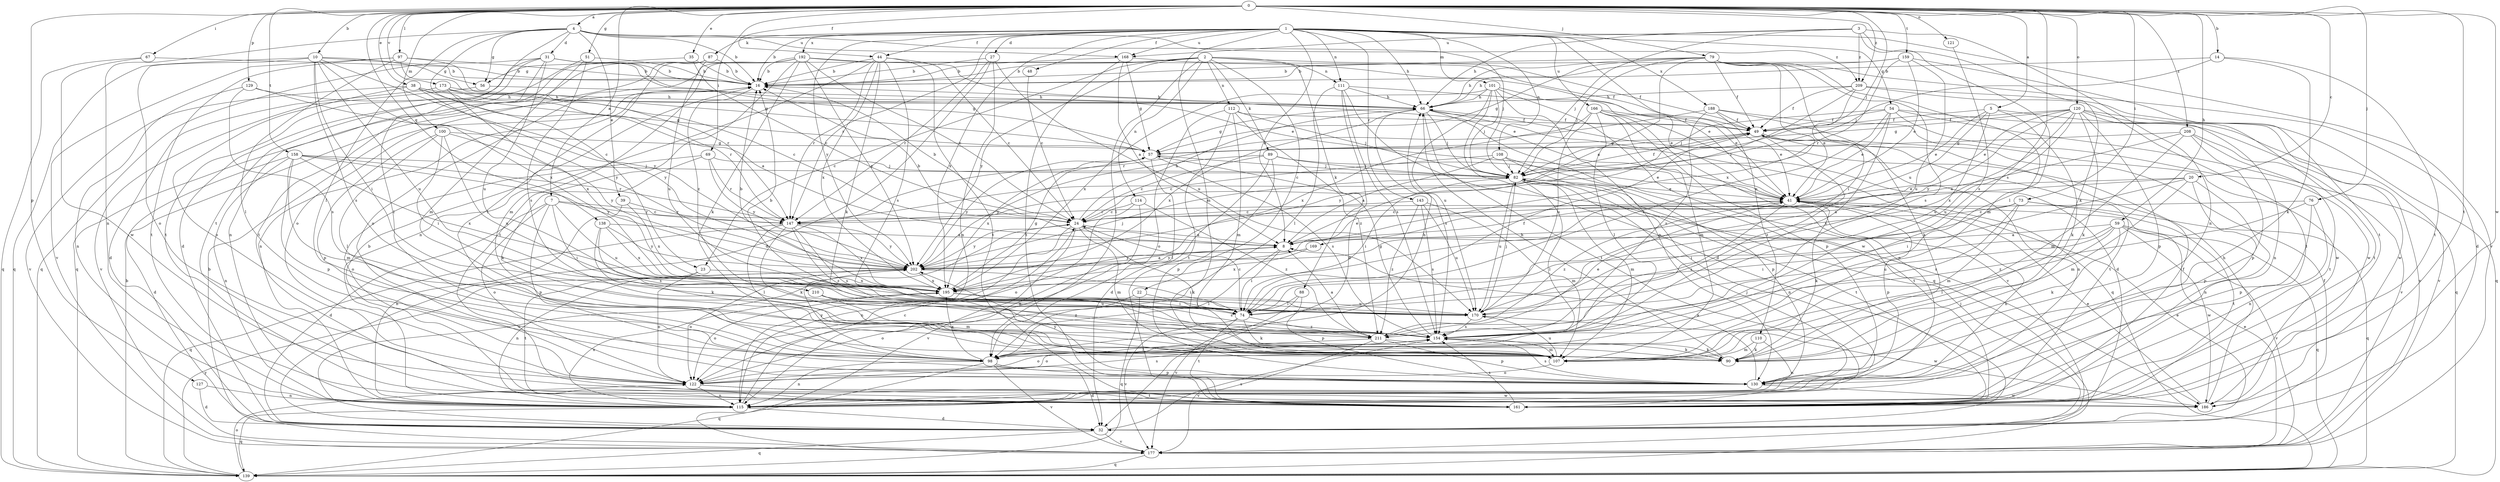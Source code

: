 strict digraph  {
0;
1;
2;
3;
4;
5;
7;
8;
10;
14;
16;
20;
22;
23;
24;
27;
31;
32;
35;
38;
39;
41;
44;
48;
49;
51;
54;
56;
57;
59;
66;
67;
69;
73;
74;
76;
79;
82;
87;
88;
89;
90;
97;
98;
100;
101;
107;
108;
110;
111;
112;
114;
115;
120;
121;
122;
127;
129;
130;
138;
139;
143;
147;
154;
158;
159;
161;
166;
168;
169;
170;
173;
177;
186;
188;
192;
195;
202;
208;
209;
210;
211;
0 -> 4  [label=a];
0 -> 5  [label=a];
0 -> 7  [label=a];
0 -> 10  [label=b];
0 -> 14  [label=b];
0 -> 20  [label=c];
0 -> 35  [label=e];
0 -> 38  [label=e];
0 -> 44  [label=f];
0 -> 51  [label=g];
0 -> 59  [label=h];
0 -> 67  [label=i];
0 -> 69  [label=i];
0 -> 73  [label=i];
0 -> 76  [label=j];
0 -> 79  [label=j];
0 -> 82  [label=j];
0 -> 97  [label=l];
0 -> 100  [label=m];
0 -> 120  [label=o];
0 -> 121  [label=o];
0 -> 127  [label=p];
0 -> 129  [label=p];
0 -> 138  [label=q];
0 -> 154  [label=s];
0 -> 158  [label=t];
0 -> 159  [label=t];
0 -> 161  [label=t];
0 -> 173  [label=v];
0 -> 186  [label=w];
0 -> 208  [label=z];
0 -> 209  [label=z];
1 -> 8  [label=a];
1 -> 16  [label=b];
1 -> 27  [label=d];
1 -> 44  [label=f];
1 -> 48  [label=f];
1 -> 54  [label=g];
1 -> 66  [label=h];
1 -> 87  [label=k];
1 -> 101  [label=m];
1 -> 107  [label=m];
1 -> 108  [label=n];
1 -> 110  [label=n];
1 -> 111  [label=n];
1 -> 143  [label=r];
1 -> 147  [label=r];
1 -> 166  [label=u];
1 -> 168  [label=u];
1 -> 177  [label=v];
1 -> 188  [label=x];
1 -> 192  [label=x];
1 -> 195  [label=x];
1 -> 202  [label=y];
2 -> 16  [label=b];
2 -> 22  [label=c];
2 -> 23  [label=c];
2 -> 49  [label=f];
2 -> 56  [label=g];
2 -> 88  [label=k];
2 -> 89  [label=k];
2 -> 98  [label=l];
2 -> 111  [label=n];
2 -> 112  [label=n];
2 -> 114  [label=n];
2 -> 202  [label=y];
3 -> 66  [label=h];
3 -> 82  [label=j];
3 -> 90  [label=k];
3 -> 98  [label=l];
3 -> 115  [label=n];
3 -> 168  [label=u];
3 -> 209  [label=z];
4 -> 16  [label=b];
4 -> 23  [label=c];
4 -> 31  [label=d];
4 -> 39  [label=e];
4 -> 56  [label=g];
4 -> 82  [label=j];
4 -> 98  [label=l];
4 -> 115  [label=n];
4 -> 161  [label=t];
4 -> 168  [label=u];
4 -> 209  [label=z];
5 -> 41  [label=e];
5 -> 49  [label=f];
5 -> 90  [label=k];
5 -> 169  [label=u];
5 -> 170  [label=u];
5 -> 177  [label=v];
7 -> 24  [label=c];
7 -> 32  [label=d];
7 -> 74  [label=i];
7 -> 122  [label=o];
7 -> 130  [label=p];
7 -> 147  [label=r];
7 -> 170  [label=u];
8 -> 16  [label=b];
8 -> 41  [label=e];
8 -> 74  [label=i];
8 -> 98  [label=l];
8 -> 202  [label=y];
10 -> 16  [label=b];
10 -> 56  [label=g];
10 -> 74  [label=i];
10 -> 122  [label=o];
10 -> 139  [label=q];
10 -> 154  [label=s];
10 -> 170  [label=u];
10 -> 195  [label=x];
10 -> 202  [label=y];
14 -> 16  [label=b];
14 -> 82  [label=j];
14 -> 90  [label=k];
14 -> 161  [label=t];
16 -> 66  [label=h];
16 -> 115  [label=n];
16 -> 210  [label=z];
20 -> 8  [label=a];
20 -> 41  [label=e];
20 -> 74  [label=i];
20 -> 107  [label=m];
20 -> 115  [label=n];
20 -> 130  [label=p];
22 -> 74  [label=i];
22 -> 122  [label=o];
22 -> 139  [label=q];
23 -> 122  [label=o];
23 -> 161  [label=t];
23 -> 195  [label=x];
24 -> 8  [label=a];
24 -> 16  [label=b];
24 -> 66  [label=h];
24 -> 90  [label=k];
24 -> 107  [label=m];
24 -> 115  [label=n];
24 -> 177  [label=v];
24 -> 202  [label=y];
27 -> 16  [label=b];
27 -> 32  [label=d];
27 -> 115  [label=n];
27 -> 147  [label=r];
27 -> 170  [label=u];
31 -> 16  [label=b];
31 -> 32  [label=d];
31 -> 41  [label=e];
31 -> 57  [label=g];
31 -> 98  [label=l];
31 -> 139  [label=q];
31 -> 161  [label=t];
31 -> 170  [label=u];
32 -> 24  [label=c];
32 -> 41  [label=e];
32 -> 49  [label=f];
32 -> 82  [label=j];
32 -> 139  [label=q];
32 -> 154  [label=s];
32 -> 177  [label=v];
35 -> 16  [label=b];
35 -> 24  [label=c];
35 -> 161  [label=t];
38 -> 57  [label=g];
38 -> 66  [label=h];
38 -> 122  [label=o];
38 -> 147  [label=r];
38 -> 177  [label=v];
38 -> 202  [label=y];
39 -> 115  [label=n];
39 -> 147  [label=r];
39 -> 195  [label=x];
41 -> 24  [label=c];
41 -> 90  [label=k];
41 -> 115  [label=n];
41 -> 130  [label=p];
41 -> 154  [label=s];
41 -> 211  [label=z];
44 -> 16  [label=b];
44 -> 24  [label=c];
44 -> 90  [label=k];
44 -> 115  [label=n];
44 -> 147  [label=r];
44 -> 154  [label=s];
44 -> 161  [label=t];
44 -> 195  [label=x];
48 -> 24  [label=c];
49 -> 57  [label=g];
49 -> 115  [label=n];
49 -> 161  [label=t];
49 -> 202  [label=y];
49 -> 211  [label=z];
51 -> 16  [label=b];
51 -> 107  [label=m];
51 -> 115  [label=n];
51 -> 154  [label=s];
54 -> 41  [label=e];
54 -> 49  [label=f];
54 -> 74  [label=i];
54 -> 82  [label=j];
54 -> 139  [label=q];
54 -> 154  [label=s];
54 -> 177  [label=v];
54 -> 186  [label=w];
56 -> 66  [label=h];
56 -> 177  [label=v];
57 -> 82  [label=j];
57 -> 98  [label=l];
57 -> 154  [label=s];
57 -> 195  [label=x];
57 -> 202  [label=y];
59 -> 8  [label=a];
59 -> 74  [label=i];
59 -> 90  [label=k];
59 -> 98  [label=l];
59 -> 139  [label=q];
59 -> 170  [label=u];
59 -> 177  [label=v];
59 -> 186  [label=w];
66 -> 49  [label=f];
66 -> 57  [label=g];
66 -> 82  [label=j];
66 -> 139  [label=q];
66 -> 154  [label=s];
66 -> 161  [label=t];
66 -> 177  [label=v];
66 -> 195  [label=x];
67 -> 16  [label=b];
67 -> 139  [label=q];
67 -> 186  [label=w];
69 -> 82  [label=j];
69 -> 90  [label=k];
69 -> 122  [label=o];
69 -> 147  [label=r];
69 -> 202  [label=y];
73 -> 24  [label=c];
73 -> 74  [label=i];
73 -> 107  [label=m];
73 -> 139  [label=q];
73 -> 154  [label=s];
73 -> 161  [label=t];
74 -> 16  [label=b];
74 -> 24  [label=c];
74 -> 49  [label=f];
74 -> 90  [label=k];
74 -> 161  [label=t];
74 -> 177  [label=v];
74 -> 211  [label=z];
76 -> 115  [label=n];
76 -> 130  [label=p];
76 -> 147  [label=r];
76 -> 211  [label=z];
79 -> 8  [label=a];
79 -> 16  [label=b];
79 -> 32  [label=d];
79 -> 49  [label=f];
79 -> 57  [label=g];
79 -> 66  [label=h];
79 -> 74  [label=i];
79 -> 82  [label=j];
79 -> 107  [label=m];
79 -> 154  [label=s];
79 -> 195  [label=x];
82 -> 41  [label=e];
82 -> 49  [label=f];
82 -> 74  [label=i];
82 -> 98  [label=l];
82 -> 107  [label=m];
82 -> 115  [label=n];
82 -> 161  [label=t];
82 -> 170  [label=u];
87 -> 16  [label=b];
87 -> 98  [label=l];
87 -> 122  [label=o];
87 -> 170  [label=u];
88 -> 74  [label=i];
88 -> 130  [label=p];
88 -> 177  [label=v];
89 -> 24  [label=c];
89 -> 32  [label=d];
89 -> 41  [label=e];
89 -> 82  [label=j];
89 -> 130  [label=p];
89 -> 202  [label=y];
90 -> 66  [label=h];
97 -> 16  [label=b];
97 -> 57  [label=g];
97 -> 98  [label=l];
97 -> 147  [label=r];
97 -> 161  [label=t];
97 -> 177  [label=v];
98 -> 32  [label=d];
98 -> 66  [label=h];
98 -> 115  [label=n];
98 -> 130  [label=p];
98 -> 139  [label=q];
98 -> 177  [label=v];
98 -> 195  [label=x];
98 -> 202  [label=y];
100 -> 57  [label=g];
100 -> 74  [label=i];
100 -> 98  [label=l];
100 -> 130  [label=p];
100 -> 170  [label=u];
100 -> 202  [label=y];
101 -> 32  [label=d];
101 -> 41  [label=e];
101 -> 66  [label=h];
101 -> 82  [label=j];
101 -> 130  [label=p];
101 -> 139  [label=q];
101 -> 170  [label=u];
101 -> 195  [label=x];
107 -> 122  [label=o];
107 -> 170  [label=u];
108 -> 8  [label=a];
108 -> 24  [label=c];
108 -> 82  [label=j];
108 -> 130  [label=p];
108 -> 161  [label=t];
110 -> 90  [label=k];
110 -> 107  [label=m];
110 -> 115  [label=n];
111 -> 32  [label=d];
111 -> 41  [label=e];
111 -> 66  [label=h];
111 -> 98  [label=l];
111 -> 154  [label=s];
111 -> 186  [label=w];
112 -> 49  [label=f];
112 -> 82  [label=j];
112 -> 107  [label=m];
112 -> 122  [label=o];
112 -> 161  [label=t];
112 -> 211  [label=z];
114 -> 24  [label=c];
114 -> 115  [label=n];
114 -> 122  [label=o];
114 -> 211  [label=z];
115 -> 24  [label=c];
115 -> 32  [label=d];
115 -> 82  [label=j];
115 -> 139  [label=q];
115 -> 195  [label=x];
120 -> 41  [label=e];
120 -> 49  [label=f];
120 -> 57  [label=g];
120 -> 90  [label=k];
120 -> 115  [label=n];
120 -> 130  [label=p];
120 -> 161  [label=t];
120 -> 170  [label=u];
120 -> 186  [label=w];
120 -> 195  [label=x];
120 -> 202  [label=y];
121 -> 154  [label=s];
122 -> 115  [label=n];
122 -> 154  [label=s];
122 -> 161  [label=t];
122 -> 186  [label=w];
127 -> 32  [label=d];
127 -> 115  [label=n];
129 -> 66  [label=h];
129 -> 115  [label=n];
129 -> 154  [label=s];
129 -> 202  [label=y];
130 -> 8  [label=a];
130 -> 154  [label=s];
130 -> 186  [label=w];
130 -> 202  [label=y];
138 -> 8  [label=a];
138 -> 90  [label=k];
138 -> 154  [label=s];
138 -> 195  [label=x];
138 -> 202  [label=y];
139 -> 16  [label=b];
139 -> 122  [label=o];
139 -> 202  [label=y];
143 -> 24  [label=c];
143 -> 107  [label=m];
143 -> 154  [label=s];
143 -> 170  [label=u];
143 -> 211  [label=z];
147 -> 90  [label=k];
147 -> 98  [label=l];
147 -> 139  [label=q];
147 -> 154  [label=s];
147 -> 195  [label=x];
147 -> 202  [label=y];
147 -> 211  [label=z];
154 -> 57  [label=g];
154 -> 90  [label=k];
154 -> 98  [label=l];
154 -> 107  [label=m];
154 -> 122  [label=o];
158 -> 32  [label=d];
158 -> 82  [label=j];
158 -> 107  [label=m];
158 -> 115  [label=n];
158 -> 130  [label=p];
158 -> 147  [label=r];
158 -> 195  [label=x];
158 -> 202  [label=y];
159 -> 16  [label=b];
159 -> 41  [label=e];
159 -> 66  [label=h];
159 -> 147  [label=r];
159 -> 161  [label=t];
159 -> 170  [label=u];
161 -> 16  [label=b];
161 -> 49  [label=f];
161 -> 154  [label=s];
166 -> 32  [label=d];
166 -> 49  [label=f];
166 -> 98  [label=l];
166 -> 107  [label=m];
166 -> 115  [label=n];
166 -> 130  [label=p];
166 -> 170  [label=u];
166 -> 195  [label=x];
168 -> 8  [label=a];
168 -> 16  [label=b];
168 -> 41  [label=e];
168 -> 57  [label=g];
168 -> 161  [label=t];
169 -> 195  [label=x];
169 -> 202  [label=y];
170 -> 82  [label=j];
170 -> 154  [label=s];
170 -> 186  [label=w];
173 -> 8  [label=a];
173 -> 24  [label=c];
173 -> 32  [label=d];
173 -> 66  [label=h];
173 -> 195  [label=x];
177 -> 16  [label=b];
177 -> 41  [label=e];
177 -> 139  [label=q];
186 -> 41  [label=e];
186 -> 66  [label=h];
188 -> 41  [label=e];
188 -> 49  [label=f];
188 -> 90  [label=k];
188 -> 147  [label=r];
188 -> 154  [label=s];
188 -> 186  [label=w];
192 -> 16  [label=b];
192 -> 24  [label=c];
192 -> 41  [label=e];
192 -> 49  [label=f];
192 -> 90  [label=k];
192 -> 107  [label=m];
192 -> 122  [label=o];
192 -> 139  [label=q];
192 -> 161  [label=t];
192 -> 202  [label=y];
195 -> 16  [label=b];
195 -> 57  [label=g];
195 -> 74  [label=i];
195 -> 122  [label=o];
195 -> 154  [label=s];
195 -> 170  [label=u];
202 -> 8  [label=a];
202 -> 74  [label=i];
202 -> 82  [label=j];
202 -> 115  [label=n];
202 -> 122  [label=o];
202 -> 195  [label=x];
208 -> 8  [label=a];
208 -> 57  [label=g];
208 -> 107  [label=m];
208 -> 130  [label=p];
208 -> 161  [label=t];
208 -> 177  [label=v];
209 -> 41  [label=e];
209 -> 49  [label=f];
209 -> 66  [label=h];
209 -> 139  [label=q];
209 -> 147  [label=r];
209 -> 161  [label=t];
210 -> 107  [label=m];
210 -> 170  [label=u];
210 -> 211  [label=z];
211 -> 8  [label=a];
211 -> 41  [label=e];
211 -> 90  [label=k];
211 -> 122  [label=o];
211 -> 130  [label=p];
211 -> 177  [label=v];
}
